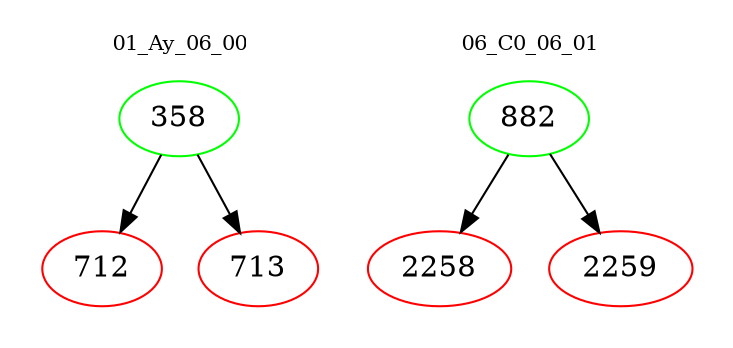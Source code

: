 digraph{
subgraph cluster_0 {
color = white
label = "01_Ay_06_00";
fontsize=10;
T0_358 [label="358", color="green"]
T0_358 -> T0_712 [color="black"]
T0_712 [label="712", color="red"]
T0_358 -> T0_713 [color="black"]
T0_713 [label="713", color="red"]
}
subgraph cluster_1 {
color = white
label = "06_C0_06_01";
fontsize=10;
T1_882 [label="882", color="green"]
T1_882 -> T1_2258 [color="black"]
T1_2258 [label="2258", color="red"]
T1_882 -> T1_2259 [color="black"]
T1_2259 [label="2259", color="red"]
}
}

